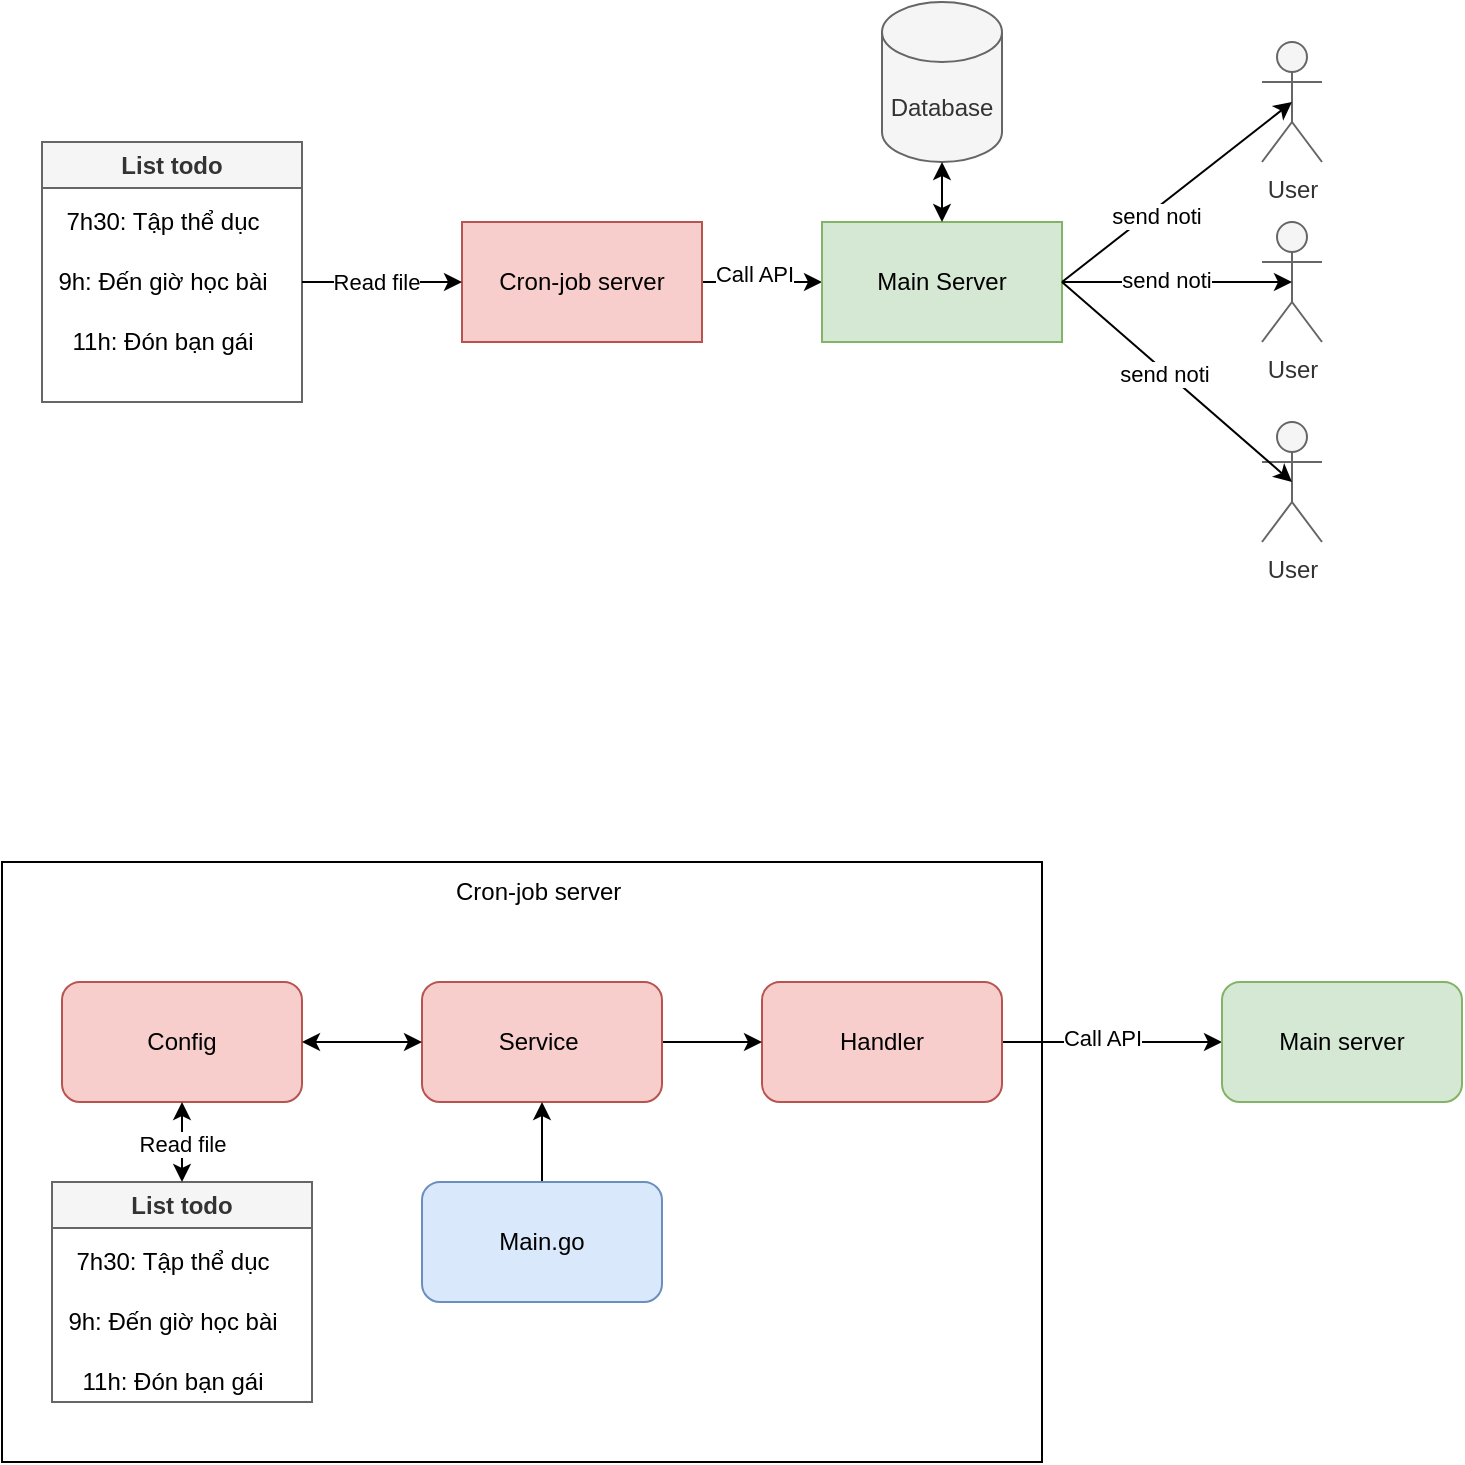 <mxfile version="21.7.2" type="github">
  <diagram name="Page-1" id="6z5pkEbWCsWtaveYas8e">
    <mxGraphModel dx="880" dy="1546" grid="1" gridSize="10" guides="1" tooltips="1" connect="1" arrows="1" fold="1" page="1" pageScale="1" pageWidth="850" pageHeight="1100" math="0" shadow="0">
      <root>
        <mxCell id="0" />
        <mxCell id="1" parent="0" />
        <mxCell id="nCKAAol2MyvEnsqoX74w-47" value="" style="rounded=0;whiteSpace=wrap;html=1;" vertex="1" parent="1">
          <mxGeometry x="40" y="410" width="520" height="300" as="geometry" />
        </mxCell>
        <mxCell id="nCKAAol2MyvEnsqoX74w-3" style="edgeStyle=orthogonalEdgeStyle;rounded=0;orthogonalLoop=1;jettySize=auto;html=1;entryX=0;entryY=0.5;entryDx=0;entryDy=0;" edge="1" parent="1" source="nCKAAol2MyvEnsqoX74w-1" target="nCKAAol2MyvEnsqoX74w-2">
          <mxGeometry relative="1" as="geometry" />
        </mxCell>
        <mxCell id="nCKAAol2MyvEnsqoX74w-21" value="Call API" style="edgeLabel;html=1;align=center;verticalAlign=middle;resizable=0;points=[];" vertex="1" connectable="0" parent="nCKAAol2MyvEnsqoX74w-3">
          <mxGeometry x="-0.133" y="4" relative="1" as="geometry">
            <mxPoint as="offset" />
          </mxGeometry>
        </mxCell>
        <mxCell id="nCKAAol2MyvEnsqoX74w-1" value="Cron-job server" style="rounded=0;whiteSpace=wrap;html=1;fillColor=#f8cecc;strokeColor=#b85450;" vertex="1" parent="1">
          <mxGeometry x="270" y="90" width="120" height="60" as="geometry" />
        </mxCell>
        <mxCell id="nCKAAol2MyvEnsqoX74w-2" value="Main Server" style="rounded=0;whiteSpace=wrap;html=1;fillColor=#d5e8d4;strokeColor=#82b366;" vertex="1" parent="1">
          <mxGeometry x="450" y="90" width="120" height="60" as="geometry" />
        </mxCell>
        <mxCell id="nCKAAol2MyvEnsqoX74w-4" value="User" style="shape=umlActor;verticalLabelPosition=bottom;verticalAlign=top;html=1;outlineConnect=0;fillColor=#f5f5f5;fontColor=#333333;strokeColor=#666666;" vertex="1" parent="1">
          <mxGeometry x="670" y="90" width="30" height="60" as="geometry" />
        </mxCell>
        <mxCell id="nCKAAol2MyvEnsqoX74w-5" value="User" style="shape=umlActor;verticalLabelPosition=bottom;verticalAlign=top;html=1;outlineConnect=0;fillColor=#f5f5f5;fontColor=#333333;strokeColor=#666666;" vertex="1" parent="1">
          <mxGeometry x="670" width="30" height="60" as="geometry" />
        </mxCell>
        <mxCell id="nCKAAol2MyvEnsqoX74w-6" value="User" style="shape=umlActor;verticalLabelPosition=bottom;verticalAlign=top;html=1;outlineConnect=0;fillColor=#f5f5f5;fontColor=#333333;strokeColor=#666666;" vertex="1" parent="1">
          <mxGeometry x="670" y="190" width="30" height="60" as="geometry" />
        </mxCell>
        <mxCell id="nCKAAol2MyvEnsqoX74w-7" value="List todo" style="swimlane;whiteSpace=wrap;html=1;fillColor=#f5f5f5;fontColor=#333333;strokeColor=#666666;" vertex="1" parent="1">
          <mxGeometry x="60" y="50" width="130" height="130" as="geometry" />
        </mxCell>
        <mxCell id="nCKAAol2MyvEnsqoX74w-9" value="7h30: Tập thể dục" style="text;html=1;align=center;verticalAlign=middle;resizable=0;points=[];autosize=1;strokeColor=none;fillColor=none;" vertex="1" parent="nCKAAol2MyvEnsqoX74w-7">
          <mxGeometry y="25" width="120" height="30" as="geometry" />
        </mxCell>
        <mxCell id="nCKAAol2MyvEnsqoX74w-10" value="9h: Đến giờ học bài" style="text;html=1;align=center;verticalAlign=middle;resizable=0;points=[];autosize=1;strokeColor=none;fillColor=none;" vertex="1" parent="nCKAAol2MyvEnsqoX74w-7">
          <mxGeometry x="-5" y="55" width="130" height="30" as="geometry" />
        </mxCell>
        <mxCell id="nCKAAol2MyvEnsqoX74w-11" value="11h: Đón bạn gái" style="text;html=1;align=center;verticalAlign=middle;resizable=0;points=[];autosize=1;strokeColor=none;fillColor=none;" vertex="1" parent="nCKAAol2MyvEnsqoX74w-7">
          <mxGeometry x="5" y="85" width="110" height="30" as="geometry" />
        </mxCell>
        <mxCell id="nCKAAol2MyvEnsqoX74w-14" value="Database" style="shape=cylinder3;whiteSpace=wrap;html=1;boundedLbl=1;backgroundOutline=1;size=15;fillColor=#f5f5f5;fontColor=#333333;strokeColor=#666666;" vertex="1" parent="1">
          <mxGeometry x="480" y="-20" width="60" height="80" as="geometry" />
        </mxCell>
        <mxCell id="nCKAAol2MyvEnsqoX74w-15" value="" style="endArrow=classic;startArrow=classic;html=1;rounded=0;exitX=0.5;exitY=0;exitDx=0;exitDy=0;entryX=0.5;entryY=1;entryDx=0;entryDy=0;entryPerimeter=0;" edge="1" parent="1" source="nCKAAol2MyvEnsqoX74w-2" target="nCKAAol2MyvEnsqoX74w-14">
          <mxGeometry width="50" height="50" relative="1" as="geometry">
            <mxPoint x="400" y="70" as="sourcePoint" />
            <mxPoint x="450" y="20" as="targetPoint" />
          </mxGeometry>
        </mxCell>
        <mxCell id="nCKAAol2MyvEnsqoX74w-16" value="" style="endArrow=classic;html=1;rounded=0;exitX=1;exitY=0.5;exitDx=0;exitDy=0;entryX=0.5;entryY=0.5;entryDx=0;entryDy=0;entryPerimeter=0;" edge="1" parent="1" source="nCKAAol2MyvEnsqoX74w-2" target="nCKAAol2MyvEnsqoX74w-5">
          <mxGeometry width="50" height="50" relative="1" as="geometry">
            <mxPoint x="400" y="220" as="sourcePoint" />
            <mxPoint x="450" y="170" as="targetPoint" />
          </mxGeometry>
        </mxCell>
        <mxCell id="nCKAAol2MyvEnsqoX74w-25" value="send noti" style="edgeLabel;html=1;align=center;verticalAlign=middle;resizable=0;points=[];" vertex="1" connectable="0" parent="nCKAAol2MyvEnsqoX74w-16">
          <mxGeometry x="-0.219" y="-3" relative="1" as="geometry">
            <mxPoint as="offset" />
          </mxGeometry>
        </mxCell>
        <mxCell id="nCKAAol2MyvEnsqoX74w-17" value="" style="endArrow=classic;html=1;rounded=0;exitX=1;exitY=0.5;exitDx=0;exitDy=0;entryX=0.5;entryY=0.5;entryDx=0;entryDy=0;entryPerimeter=0;" edge="1" parent="1" source="nCKAAol2MyvEnsqoX74w-2" target="nCKAAol2MyvEnsqoX74w-4">
          <mxGeometry width="50" height="50" relative="1" as="geometry">
            <mxPoint x="400" y="220" as="sourcePoint" />
            <mxPoint x="450" y="170" as="targetPoint" />
          </mxGeometry>
        </mxCell>
        <mxCell id="nCKAAol2MyvEnsqoX74w-26" value="send noti" style="edgeLabel;html=1;align=center;verticalAlign=middle;resizable=0;points=[];" vertex="1" connectable="0" parent="nCKAAol2MyvEnsqoX74w-17">
          <mxGeometry x="-0.093" y="1" relative="1" as="geometry">
            <mxPoint as="offset" />
          </mxGeometry>
        </mxCell>
        <mxCell id="nCKAAol2MyvEnsqoX74w-18" value="" style="endArrow=classic;html=1;rounded=0;entryX=0.5;entryY=0.5;entryDx=0;entryDy=0;entryPerimeter=0;" edge="1" parent="1" target="nCKAAol2MyvEnsqoX74w-6">
          <mxGeometry width="50" height="50" relative="1" as="geometry">
            <mxPoint x="570" y="120" as="sourcePoint" />
            <mxPoint x="655" y="150" as="targetPoint" />
          </mxGeometry>
        </mxCell>
        <mxCell id="nCKAAol2MyvEnsqoX74w-27" value="send noti" style="edgeLabel;html=1;align=center;verticalAlign=middle;resizable=0;points=[];" vertex="1" connectable="0" parent="nCKAAol2MyvEnsqoX74w-18">
          <mxGeometry x="-0.107" y="-1" relative="1" as="geometry">
            <mxPoint as="offset" />
          </mxGeometry>
        </mxCell>
        <mxCell id="nCKAAol2MyvEnsqoX74w-23" value="" style="endArrow=classic;html=1;rounded=0;entryX=0;entryY=0.5;entryDx=0;entryDy=0;" edge="1" parent="1" target="nCKAAol2MyvEnsqoX74w-1">
          <mxGeometry width="50" height="50" relative="1" as="geometry">
            <mxPoint x="190" y="120" as="sourcePoint" />
            <mxPoint x="450" y="170" as="targetPoint" />
          </mxGeometry>
        </mxCell>
        <mxCell id="nCKAAol2MyvEnsqoX74w-24" value="Read file" style="edgeLabel;html=1;align=center;verticalAlign=middle;resizable=0;points=[];" vertex="1" connectable="0" parent="nCKAAol2MyvEnsqoX74w-23">
          <mxGeometry x="-0.075" relative="1" as="geometry">
            <mxPoint as="offset" />
          </mxGeometry>
        </mxCell>
        <mxCell id="nCKAAol2MyvEnsqoX74w-45" style="edgeStyle=orthogonalEdgeStyle;rounded=0;orthogonalLoop=1;jettySize=auto;html=1;entryX=0;entryY=0.5;entryDx=0;entryDy=0;" edge="1" parent="1" source="nCKAAol2MyvEnsqoX74w-28" target="nCKAAol2MyvEnsqoX74w-44">
          <mxGeometry relative="1" as="geometry" />
        </mxCell>
        <mxCell id="nCKAAol2MyvEnsqoX74w-52" value="Call API" style="edgeLabel;html=1;align=center;verticalAlign=middle;resizable=0;points=[];" vertex="1" connectable="0" parent="nCKAAol2MyvEnsqoX74w-45">
          <mxGeometry x="-0.091" y="2" relative="1" as="geometry">
            <mxPoint as="offset" />
          </mxGeometry>
        </mxCell>
        <mxCell id="nCKAAol2MyvEnsqoX74w-28" value="Handler" style="rounded=1;whiteSpace=wrap;html=1;fillColor=#f8cecc;strokeColor=#b85450;" vertex="1" parent="1">
          <mxGeometry x="420" y="470" width="120" height="60" as="geometry" />
        </mxCell>
        <mxCell id="nCKAAol2MyvEnsqoX74w-34" style="edgeStyle=orthogonalEdgeStyle;rounded=0;orthogonalLoop=1;jettySize=auto;html=1;" edge="1" parent="1" source="nCKAAol2MyvEnsqoX74w-29" target="nCKAAol2MyvEnsqoX74w-28">
          <mxGeometry relative="1" as="geometry" />
        </mxCell>
        <mxCell id="nCKAAol2MyvEnsqoX74w-29" value="Service&amp;nbsp;" style="rounded=1;whiteSpace=wrap;html=1;fillColor=#f8cecc;strokeColor=#b85450;" vertex="1" parent="1">
          <mxGeometry x="250" y="470" width="120" height="60" as="geometry" />
        </mxCell>
        <mxCell id="nCKAAol2MyvEnsqoX74w-33" style="edgeStyle=orthogonalEdgeStyle;rounded=0;orthogonalLoop=1;jettySize=auto;html=1;exitX=0.5;exitY=0;exitDx=0;exitDy=0;entryX=0.5;entryY=1;entryDx=0;entryDy=0;" edge="1" parent="1" source="nCKAAol2MyvEnsqoX74w-32" target="nCKAAol2MyvEnsqoX74w-29">
          <mxGeometry relative="1" as="geometry" />
        </mxCell>
        <mxCell id="nCKAAol2MyvEnsqoX74w-32" value="Main.go" style="rounded=1;whiteSpace=wrap;html=1;fillColor=#dae8fc;strokeColor=#6c8ebf;" vertex="1" parent="1">
          <mxGeometry x="250" y="570" width="120" height="60" as="geometry" />
        </mxCell>
        <mxCell id="nCKAAol2MyvEnsqoX74w-35" value="Config" style="rounded=1;whiteSpace=wrap;html=1;fillColor=#f8cecc;strokeColor=#b85450;" vertex="1" parent="1">
          <mxGeometry x="70" y="470" width="120" height="60" as="geometry" />
        </mxCell>
        <mxCell id="nCKAAol2MyvEnsqoX74w-37" value="List todo" style="swimlane;whiteSpace=wrap;html=1;fillColor=#f5f5f5;fontColor=#333333;strokeColor=#666666;" vertex="1" parent="1">
          <mxGeometry x="65" y="570" width="130" height="110" as="geometry" />
        </mxCell>
        <mxCell id="nCKAAol2MyvEnsqoX74w-38" value="7h30: Tập thể dục" style="text;html=1;align=center;verticalAlign=middle;resizable=0;points=[];autosize=1;strokeColor=none;fillColor=none;" vertex="1" parent="nCKAAol2MyvEnsqoX74w-37">
          <mxGeometry y="25" width="120" height="30" as="geometry" />
        </mxCell>
        <mxCell id="nCKAAol2MyvEnsqoX74w-39" value="9h: Đến giờ học bài" style="text;html=1;align=center;verticalAlign=middle;resizable=0;points=[];autosize=1;strokeColor=none;fillColor=none;" vertex="1" parent="nCKAAol2MyvEnsqoX74w-37">
          <mxGeometry x="-5" y="55" width="130" height="30" as="geometry" />
        </mxCell>
        <mxCell id="nCKAAol2MyvEnsqoX74w-40" value="11h: Đón bạn gái" style="text;html=1;align=center;verticalAlign=middle;resizable=0;points=[];autosize=1;strokeColor=none;fillColor=none;" vertex="1" parent="nCKAAol2MyvEnsqoX74w-37">
          <mxGeometry x="5" y="85" width="110" height="30" as="geometry" />
        </mxCell>
        <mxCell id="nCKAAol2MyvEnsqoX74w-44" value="Main server" style="rounded=1;whiteSpace=wrap;html=1;fillColor=#d5e8d4;strokeColor=#82b366;" vertex="1" parent="1">
          <mxGeometry x="650" y="470" width="120" height="60" as="geometry" />
        </mxCell>
        <mxCell id="nCKAAol2MyvEnsqoX74w-46" value="" style="endArrow=classic;startArrow=classic;html=1;rounded=0;exitX=1;exitY=0.5;exitDx=0;exitDy=0;entryX=0;entryY=0.5;entryDx=0;entryDy=0;" edge="1" parent="1" source="nCKAAol2MyvEnsqoX74w-35" target="nCKAAol2MyvEnsqoX74w-29">
          <mxGeometry width="50" height="50" relative="1" as="geometry">
            <mxPoint x="320" y="570" as="sourcePoint" />
            <mxPoint x="370" y="520" as="targetPoint" />
          </mxGeometry>
        </mxCell>
        <mxCell id="nCKAAol2MyvEnsqoX74w-48" value="Cron-job server&amp;nbsp;" style="text;html=1;strokeColor=none;fillColor=none;align=center;verticalAlign=middle;whiteSpace=wrap;rounded=0;" vertex="1" parent="1">
          <mxGeometry x="250" y="410" width="120" height="30" as="geometry" />
        </mxCell>
        <mxCell id="nCKAAol2MyvEnsqoX74w-49" value="" style="endArrow=classic;startArrow=classic;html=1;rounded=0;entryX=0.5;entryY=1;entryDx=0;entryDy=0;exitX=0.5;exitY=0;exitDx=0;exitDy=0;" edge="1" parent="1" source="nCKAAol2MyvEnsqoX74w-37" target="nCKAAol2MyvEnsqoX74w-35">
          <mxGeometry width="50" height="50" relative="1" as="geometry">
            <mxPoint x="320" y="570" as="sourcePoint" />
            <mxPoint x="370" y="520" as="targetPoint" />
          </mxGeometry>
        </mxCell>
        <mxCell id="nCKAAol2MyvEnsqoX74w-50" value="Read file" style="edgeLabel;html=1;align=center;verticalAlign=middle;resizable=0;points=[];" vertex="1" connectable="0" parent="nCKAAol2MyvEnsqoX74w-49">
          <mxGeometry x="-0.033" relative="1" as="geometry">
            <mxPoint as="offset" />
          </mxGeometry>
        </mxCell>
      </root>
    </mxGraphModel>
  </diagram>
</mxfile>
